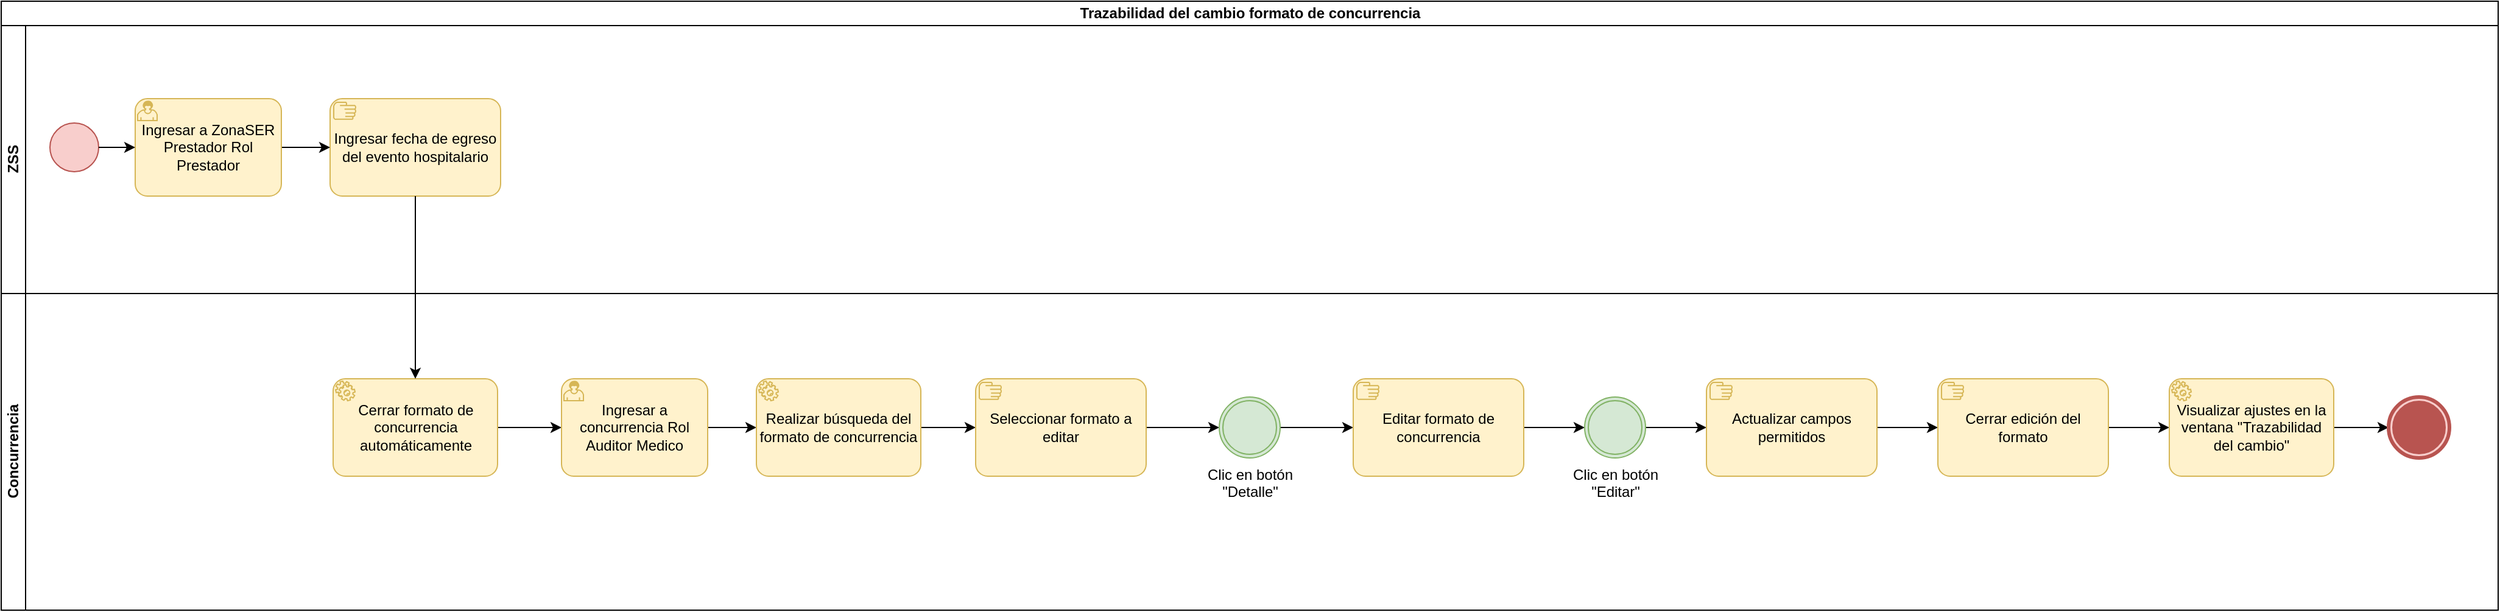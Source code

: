 <mxfile version="21.6.8" type="github">
  <diagram name="Página-1" id="on421QDrhAlXf5SMqM-Y">
    <mxGraphModel dx="1434" dy="758" grid="1" gridSize="10" guides="1" tooltips="1" connect="1" arrows="1" fold="1" page="1" pageScale="1" pageWidth="2100" pageHeight="550" math="0" shadow="0">
      <root>
        <mxCell id="0" />
        <mxCell id="1" parent="0" />
        <mxCell id="QGBOaNQEH2YsmqdvUg-Y-1" value="Trazabilidad del cambio formato de concurrencia" style="swimlane;childLayout=stackLayout;resizeParent=1;resizeParentMax=0;horizontal=1;startSize=20;horizontalStack=0;html=1;" parent="1" vertex="1">
          <mxGeometry x="20" y="10" width="2050" height="500" as="geometry" />
        </mxCell>
        <mxCell id="QGBOaNQEH2YsmqdvUg-Y-4" value="ZSS" style="swimlane;startSize=20;horizontal=0;html=1;" parent="QGBOaNQEH2YsmqdvUg-Y-1" vertex="1">
          <mxGeometry y="20" width="2050" height="220" as="geometry" />
        </mxCell>
        <mxCell id="QGBOaNQEH2YsmqdvUg-Y-5" value="" style="points=[[0.145,0.145,0],[0.5,0,0],[0.855,0.145,0],[1,0.5,0],[0.855,0.855,0],[0.5,1,0],[0.145,0.855,0],[0,0.5,0]];shape=mxgraph.bpmn.event;html=1;verticalLabelPosition=bottom;labelBackgroundColor=#ffffff;verticalAlign=top;align=center;perimeter=ellipsePerimeter;outlineConnect=0;aspect=fixed;outline=standard;symbol=general;fillColor=#f8cecc;strokeColor=#b85450;" parent="QGBOaNQEH2YsmqdvUg-Y-4" vertex="1">
          <mxGeometry x="40" y="80" width="40" height="40" as="geometry" />
        </mxCell>
        <mxCell id="QGBOaNQEH2YsmqdvUg-Y-6" value="Ingresar fecha de egreso del evento hospitalario" style="points=[[0.25,0,0],[0.5,0,0],[0.75,0,0],[1,0.25,0],[1,0.5,0],[1,0.75,0],[0.75,1,0],[0.5,1,0],[0.25,1,0],[0,0.75,0],[0,0.5,0],[0,0.25,0]];shape=mxgraph.bpmn.task;whiteSpace=wrap;rectStyle=rounded;size=10;html=1;container=1;expand=0;collapsible=0;taskMarker=manual;fillColor=#fff2cc;strokeColor=#d6b656;" parent="QGBOaNQEH2YsmqdvUg-Y-4" vertex="1">
          <mxGeometry x="270" y="60" width="140" height="80" as="geometry" />
        </mxCell>
        <mxCell id="QGBOaNQEH2YsmqdvUg-Y-7" style="edgeStyle=orthogonalEdgeStyle;rounded=0;orthogonalLoop=1;jettySize=auto;html=1;" parent="QGBOaNQEH2YsmqdvUg-Y-4" source="QGBOaNQEH2YsmqdvUg-Y-8" target="QGBOaNQEH2YsmqdvUg-Y-6" edge="1">
          <mxGeometry relative="1" as="geometry">
            <mxPoint x="270" y="100" as="targetPoint" />
          </mxGeometry>
        </mxCell>
        <mxCell id="QGBOaNQEH2YsmqdvUg-Y-8" value="Ingresar a ZonaSER Prestador Rol Prestador" style="points=[[0.25,0,0],[0.5,0,0],[0.75,0,0],[1,0.25,0],[1,0.5,0],[1,0.75,0],[0.75,1,0],[0.5,1,0],[0.25,1,0],[0,0.75,0],[0,0.5,0],[0,0.25,0]];shape=mxgraph.bpmn.task;whiteSpace=wrap;rectStyle=rounded;size=10;html=1;container=1;expand=0;collapsible=0;taskMarker=user;fillColor=#fff2cc;strokeColor=#d6b656;" parent="QGBOaNQEH2YsmqdvUg-Y-4" vertex="1">
          <mxGeometry x="110" y="60" width="120" height="80" as="geometry" />
        </mxCell>
        <mxCell id="QGBOaNQEH2YsmqdvUg-Y-9" style="edgeStyle=orthogonalEdgeStyle;rounded=0;orthogonalLoop=1;jettySize=auto;html=1;entryX=0;entryY=0.5;entryDx=0;entryDy=0;entryPerimeter=0;" parent="QGBOaNQEH2YsmqdvUg-Y-4" source="QGBOaNQEH2YsmqdvUg-Y-5" target="QGBOaNQEH2YsmqdvUg-Y-8" edge="1">
          <mxGeometry relative="1" as="geometry">
            <mxPoint x="110" y="100" as="targetPoint" />
          </mxGeometry>
        </mxCell>
        <mxCell id="QGBOaNQEH2YsmqdvUg-Y-19" value="Concurrencia" style="swimlane;startSize=20;horizontal=0;html=1;" parent="QGBOaNQEH2YsmqdvUg-Y-1" vertex="1">
          <mxGeometry y="240" width="2050" height="260" as="geometry" />
        </mxCell>
        <mxCell id="44Y5Jv-0QwPtZVnLp8Mv-2" style="edgeStyle=orthogonalEdgeStyle;rounded=0;orthogonalLoop=1;jettySize=auto;html=1;" edge="1" parent="QGBOaNQEH2YsmqdvUg-Y-19" source="QGBOaNQEH2YsmqdvUg-Y-21" target="44Y5Jv-0QwPtZVnLp8Mv-3">
          <mxGeometry relative="1" as="geometry">
            <mxPoint x="460" y="110" as="targetPoint" />
          </mxGeometry>
        </mxCell>
        <mxCell id="QGBOaNQEH2YsmqdvUg-Y-21" value="Cerrar formato de concurrencia automáticamente" style="points=[[0.25,0,0],[0.5,0,0],[0.75,0,0],[1,0.25,0],[1,0.5,0],[1,0.75,0],[0.75,1,0],[0.5,1,0],[0.25,1,0],[0,0.75,0],[0,0.5,0],[0,0.25,0]];shape=mxgraph.bpmn.task;whiteSpace=wrap;rectStyle=rounded;size=10;html=1;container=1;expand=0;collapsible=0;taskMarker=service;fillColor=#fff2cc;strokeColor=#d6b656;" parent="QGBOaNQEH2YsmqdvUg-Y-19" vertex="1">
          <mxGeometry x="272.5" y="70" width="135" height="80" as="geometry" />
        </mxCell>
        <mxCell id="44Y5Jv-0QwPtZVnLp8Mv-4" style="edgeStyle=orthogonalEdgeStyle;rounded=0;orthogonalLoop=1;jettySize=auto;html=1;" edge="1" parent="QGBOaNQEH2YsmqdvUg-Y-19" source="44Y5Jv-0QwPtZVnLp8Mv-3" target="44Y5Jv-0QwPtZVnLp8Mv-19">
          <mxGeometry relative="1" as="geometry">
            <mxPoint x="630" y="110" as="targetPoint" />
          </mxGeometry>
        </mxCell>
        <mxCell id="44Y5Jv-0QwPtZVnLp8Mv-3" value="Ingresar a concurrencia Rol Auditor Medico" style="points=[[0.25,0,0],[0.5,0,0],[0.75,0,0],[1,0.25,0],[1,0.5,0],[1,0.75,0],[0.75,1,0],[0.5,1,0],[0.25,1,0],[0,0.75,0],[0,0.5,0],[0,0.25,0]];shape=mxgraph.bpmn.task;whiteSpace=wrap;rectStyle=rounded;size=10;html=1;container=1;expand=0;collapsible=0;taskMarker=user;fillColor=#fff2cc;strokeColor=#d6b656;" vertex="1" parent="QGBOaNQEH2YsmqdvUg-Y-19">
          <mxGeometry x="460" y="70" width="120" height="80" as="geometry" />
        </mxCell>
        <mxCell id="44Y5Jv-0QwPtZVnLp8Mv-21" style="edgeStyle=orthogonalEdgeStyle;rounded=0;orthogonalLoop=1;jettySize=auto;html=1;" edge="1" parent="QGBOaNQEH2YsmqdvUg-Y-19" source="44Y5Jv-0QwPtZVnLp8Mv-19" target="44Y5Jv-0QwPtZVnLp8Mv-20">
          <mxGeometry relative="1" as="geometry" />
        </mxCell>
        <mxCell id="44Y5Jv-0QwPtZVnLp8Mv-19" value="Realizar búsqueda del formato de concurrencia" style="points=[[0.25,0,0],[0.5,0,0],[0.75,0,0],[1,0.25,0],[1,0.5,0],[1,0.75,0],[0.75,1,0],[0.5,1,0],[0.25,1,0],[0,0.75,0],[0,0.5,0],[0,0.25,0]];shape=mxgraph.bpmn.task;whiteSpace=wrap;rectStyle=rounded;size=10;html=1;container=1;expand=0;collapsible=0;taskMarker=service;fillColor=#fff2cc;strokeColor=#d6b656;" vertex="1" parent="QGBOaNQEH2YsmqdvUg-Y-19">
          <mxGeometry x="620" y="70" width="135" height="80" as="geometry" />
        </mxCell>
        <mxCell id="44Y5Jv-0QwPtZVnLp8Mv-23" style="edgeStyle=orthogonalEdgeStyle;rounded=0;orthogonalLoop=1;jettySize=auto;html=1;" edge="1" parent="QGBOaNQEH2YsmqdvUg-Y-19" source="44Y5Jv-0QwPtZVnLp8Mv-20" target="44Y5Jv-0QwPtZVnLp8Mv-22">
          <mxGeometry relative="1" as="geometry" />
        </mxCell>
        <mxCell id="44Y5Jv-0QwPtZVnLp8Mv-20" value="Seleccionar formato a editar" style="points=[[0.25,0,0],[0.5,0,0],[0.75,0,0],[1,0.25,0],[1,0.5,0],[1,0.75,0],[0.75,1,0],[0.5,1,0],[0.25,1,0],[0,0.75,0],[0,0.5,0],[0,0.25,0]];shape=mxgraph.bpmn.task;whiteSpace=wrap;rectStyle=rounded;size=10;html=1;container=1;expand=0;collapsible=0;taskMarker=manual;fillColor=#fff2cc;strokeColor=#d6b656;" vertex="1" parent="QGBOaNQEH2YsmqdvUg-Y-19">
          <mxGeometry x="800" y="70" width="140" height="80" as="geometry" />
        </mxCell>
        <mxCell id="44Y5Jv-0QwPtZVnLp8Mv-24" style="edgeStyle=orthogonalEdgeStyle;rounded=0;orthogonalLoop=1;jettySize=auto;html=1;entryX=0;entryY=0.5;entryDx=0;entryDy=0;entryPerimeter=0;" edge="1" parent="QGBOaNQEH2YsmqdvUg-Y-19" source="44Y5Jv-0QwPtZVnLp8Mv-22" target="44Y5Jv-0QwPtZVnLp8Mv-25">
          <mxGeometry relative="1" as="geometry">
            <mxPoint x="1100" y="110" as="targetPoint" />
          </mxGeometry>
        </mxCell>
        <mxCell id="44Y5Jv-0QwPtZVnLp8Mv-22" value="Clic en botón&lt;br&gt;&quot;Detalle&quot;" style="points=[[0.145,0.145,0],[0.5,0,0],[0.855,0.145,0],[1,0.5,0],[0.855,0.855,0],[0.5,1,0],[0.145,0.855,0],[0,0.5,0]];shape=mxgraph.bpmn.event;html=1;verticalLabelPosition=bottom;labelBackgroundColor=#ffffff;verticalAlign=top;align=center;perimeter=ellipsePerimeter;outlineConnect=0;aspect=fixed;outline=throwing;symbol=general;fillColor=#d5e8d4;strokeColor=#82b366;" vertex="1" parent="QGBOaNQEH2YsmqdvUg-Y-19">
          <mxGeometry x="1000" y="85" width="50" height="50" as="geometry" />
        </mxCell>
        <mxCell id="44Y5Jv-0QwPtZVnLp8Mv-27" style="edgeStyle=orthogonalEdgeStyle;rounded=0;orthogonalLoop=1;jettySize=auto;html=1;" edge="1" parent="QGBOaNQEH2YsmqdvUg-Y-19" source="44Y5Jv-0QwPtZVnLp8Mv-25" target="44Y5Jv-0QwPtZVnLp8Mv-26">
          <mxGeometry relative="1" as="geometry" />
        </mxCell>
        <mxCell id="44Y5Jv-0QwPtZVnLp8Mv-25" value="Editar formato de concurrencia" style="points=[[0.25,0,0],[0.5,0,0],[0.75,0,0],[1,0.25,0],[1,0.5,0],[1,0.75,0],[0.75,1,0],[0.5,1,0],[0.25,1,0],[0,0.75,0],[0,0.5,0],[0,0.25,0]];shape=mxgraph.bpmn.task;whiteSpace=wrap;rectStyle=rounded;size=10;html=1;container=1;expand=0;collapsible=0;taskMarker=manual;fillColor=#fff2cc;strokeColor=#d6b656;" vertex="1" parent="QGBOaNQEH2YsmqdvUg-Y-19">
          <mxGeometry x="1110" y="70" width="140" height="80" as="geometry" />
        </mxCell>
        <mxCell id="44Y5Jv-0QwPtZVnLp8Mv-28" style="edgeStyle=orthogonalEdgeStyle;rounded=0;orthogonalLoop=1;jettySize=auto;html=1;entryX=0;entryY=0.5;entryDx=0;entryDy=0;entryPerimeter=0;" edge="1" parent="QGBOaNQEH2YsmqdvUg-Y-19" source="44Y5Jv-0QwPtZVnLp8Mv-26" target="44Y5Jv-0QwPtZVnLp8Mv-29">
          <mxGeometry relative="1" as="geometry">
            <mxPoint x="1430" y="110" as="targetPoint" />
          </mxGeometry>
        </mxCell>
        <mxCell id="44Y5Jv-0QwPtZVnLp8Mv-26" value="Clic en botón&lt;br&gt;&quot;Editar&quot;" style="points=[[0.145,0.145,0],[0.5,0,0],[0.855,0.145,0],[1,0.5,0],[0.855,0.855,0],[0.5,1,0],[0.145,0.855,0],[0,0.5,0]];shape=mxgraph.bpmn.event;html=1;verticalLabelPosition=bottom;labelBackgroundColor=#ffffff;verticalAlign=top;align=center;perimeter=ellipsePerimeter;outlineConnect=0;aspect=fixed;outline=throwing;symbol=general;fillColor=#d5e8d4;strokeColor=#82b366;" vertex="1" parent="QGBOaNQEH2YsmqdvUg-Y-19">
          <mxGeometry x="1300" y="85" width="50" height="50" as="geometry" />
        </mxCell>
        <mxCell id="44Y5Jv-0QwPtZVnLp8Mv-30" style="edgeStyle=orthogonalEdgeStyle;rounded=0;orthogonalLoop=1;jettySize=auto;html=1;" edge="1" parent="QGBOaNQEH2YsmqdvUg-Y-19" source="44Y5Jv-0QwPtZVnLp8Mv-29" target="44Y5Jv-0QwPtZVnLp8Mv-31">
          <mxGeometry relative="1" as="geometry">
            <mxPoint x="1610" y="110" as="targetPoint" />
          </mxGeometry>
        </mxCell>
        <mxCell id="44Y5Jv-0QwPtZVnLp8Mv-29" value="Actualizar campos permitidos" style="points=[[0.25,0,0],[0.5,0,0],[0.75,0,0],[1,0.25,0],[1,0.5,0],[1,0.75,0],[0.75,1,0],[0.5,1,0],[0.25,1,0],[0,0.75,0],[0,0.5,0],[0,0.25,0]];shape=mxgraph.bpmn.task;whiteSpace=wrap;rectStyle=rounded;size=10;html=1;container=1;expand=0;collapsible=0;taskMarker=manual;fillColor=#fff2cc;strokeColor=#d6b656;" vertex="1" parent="QGBOaNQEH2YsmqdvUg-Y-19">
          <mxGeometry x="1400" y="70" width="140" height="80" as="geometry" />
        </mxCell>
        <mxCell id="44Y5Jv-0QwPtZVnLp8Mv-32" style="edgeStyle=orthogonalEdgeStyle;rounded=0;orthogonalLoop=1;jettySize=auto;html=1;" edge="1" parent="QGBOaNQEH2YsmqdvUg-Y-19" source="44Y5Jv-0QwPtZVnLp8Mv-31" target="44Y5Jv-0QwPtZVnLp8Mv-33">
          <mxGeometry relative="1" as="geometry">
            <mxPoint x="1780" y="110" as="targetPoint" />
          </mxGeometry>
        </mxCell>
        <mxCell id="44Y5Jv-0QwPtZVnLp8Mv-31" value="Cerrar edición del formato" style="points=[[0.25,0,0],[0.5,0,0],[0.75,0,0],[1,0.25,0],[1,0.5,0],[1,0.75,0],[0.75,1,0],[0.5,1,0],[0.25,1,0],[0,0.75,0],[0,0.5,0],[0,0.25,0]];shape=mxgraph.bpmn.task;whiteSpace=wrap;rectStyle=rounded;size=10;html=1;container=1;expand=0;collapsible=0;taskMarker=manual;fillColor=#fff2cc;strokeColor=#d6b656;" vertex="1" parent="QGBOaNQEH2YsmqdvUg-Y-19">
          <mxGeometry x="1590" y="70" width="140" height="80" as="geometry" />
        </mxCell>
        <mxCell id="44Y5Jv-0QwPtZVnLp8Mv-34" style="edgeStyle=orthogonalEdgeStyle;rounded=0;orthogonalLoop=1;jettySize=auto;html=1;" edge="1" parent="QGBOaNQEH2YsmqdvUg-Y-19" source="44Y5Jv-0QwPtZVnLp8Mv-33" target="QGBOaNQEH2YsmqdvUg-Y-17">
          <mxGeometry relative="1" as="geometry" />
        </mxCell>
        <mxCell id="44Y5Jv-0QwPtZVnLp8Mv-33" value="Visualizar ajustes en la ventana &quot;Trazabilidad del cambio&quot;" style="points=[[0.25,0,0],[0.5,0,0],[0.75,0,0],[1,0.25,0],[1,0.5,0],[1,0.75,0],[0.75,1,0],[0.5,1,0],[0.25,1,0],[0,0.75,0],[0,0.5,0],[0,0.25,0]];shape=mxgraph.bpmn.task;whiteSpace=wrap;rectStyle=rounded;size=10;html=1;container=1;expand=0;collapsible=0;taskMarker=service;fillColor=#fff2cc;strokeColor=#d6b656;" vertex="1" parent="QGBOaNQEH2YsmqdvUg-Y-19">
          <mxGeometry x="1780" y="70" width="135" height="80" as="geometry" />
        </mxCell>
        <mxCell id="QGBOaNQEH2YsmqdvUg-Y-17" value="" style="points=[[0.145,0.145,0],[0.5,0,0],[0.855,0.145,0],[1,0.5,0],[0.855,0.855,0],[0.5,1,0],[0.145,0.855,0],[0,0.5,0]];shape=mxgraph.bpmn.event;html=1;verticalLabelPosition=bottom;labelBackgroundColor=#ffffff;verticalAlign=top;align=center;perimeter=ellipsePerimeter;outlineConnect=0;aspect=fixed;outline=end;symbol=terminate;fillColor=#f8cecc;strokeColor=#b85450;" parent="QGBOaNQEH2YsmqdvUg-Y-19" vertex="1">
          <mxGeometry x="1960" y="85" width="50" height="50" as="geometry" />
        </mxCell>
        <mxCell id="44Y5Jv-0QwPtZVnLp8Mv-1" style="edgeStyle=orthogonalEdgeStyle;rounded=0;orthogonalLoop=1;jettySize=auto;html=1;" edge="1" parent="QGBOaNQEH2YsmqdvUg-Y-1" source="QGBOaNQEH2YsmqdvUg-Y-6" target="QGBOaNQEH2YsmqdvUg-Y-21">
          <mxGeometry relative="1" as="geometry" />
        </mxCell>
      </root>
    </mxGraphModel>
  </diagram>
</mxfile>
